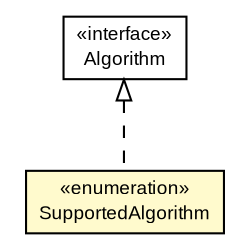 #!/usr/local/bin/dot
#
# Class diagram 
# Generated by UMLGraph version R5_6-24-gf6e263 (http://www.umlgraph.org/)
#

digraph G {
	edge [fontname="arial",fontsize=10,labelfontname="arial",labelfontsize=10];
	node [fontname="arial",fontsize=10,shape=plaintext];
	nodesep=0.25;
	ranksep=0.5;
	// net.brabenetz.lib.security.properties.core.SupportedAlgorithm
	c103 [label=<<table title="net.brabenetz.lib.security.properties.core.SupportedAlgorithm" border="0" cellborder="1" cellspacing="0" cellpadding="2" port="p" bgcolor="lemonChiffon" href="./SupportedAlgorithm.html">
		<tr><td><table border="0" cellspacing="0" cellpadding="1">
<tr><td align="center" balign="center"> &#171;enumeration&#187; </td></tr>
<tr><td align="center" balign="center"> SupportedAlgorithm </td></tr>
		</table></td></tr>
		</table>>, URL="./SupportedAlgorithm.html", fontname="arial", fontcolor="black", fontsize=9.0];
	// net.brabenetz.lib.security.properties.core.Algorithm
	c107 [label=<<table title="net.brabenetz.lib.security.properties.core.Algorithm" border="0" cellborder="1" cellspacing="0" cellpadding="2" port="p" href="./Algorithm.html">
		<tr><td><table border="0" cellspacing="0" cellpadding="1">
<tr><td align="center" balign="center"> &#171;interface&#187; </td></tr>
<tr><td align="center" balign="center"> Algorithm </td></tr>
		</table></td></tr>
		</table>>, URL="./Algorithm.html", fontname="arial", fontcolor="black", fontsize=9.0];
	//net.brabenetz.lib.security.properties.core.SupportedAlgorithm implements net.brabenetz.lib.security.properties.core.Algorithm
	c107:p -> c103:p [dir=back,arrowtail=empty,style=dashed];
}

